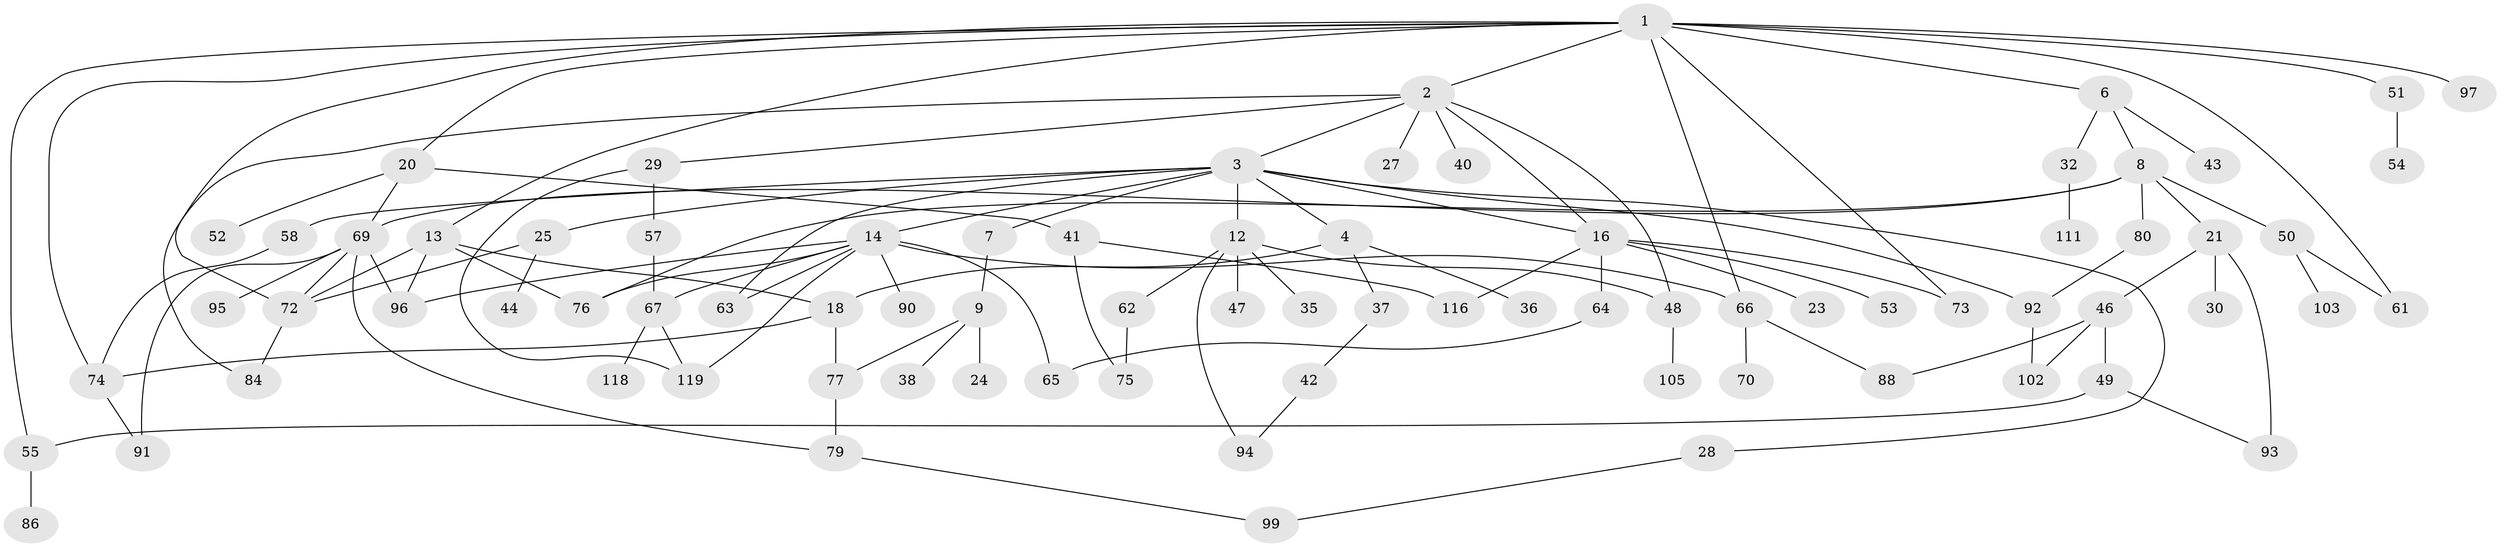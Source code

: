 // Generated by graph-tools (version 1.1) at 2025/23/03/03/25 07:23:31]
// undirected, 80 vertices, 113 edges
graph export_dot {
graph [start="1"]
  node [color=gray90,style=filled];
  1 [super="+83"];
  2 [super="+15"];
  3 [super="+5"];
  4 [super="+11"];
  6 [super="+17"];
  7;
  8 [super="+71"];
  9 [super="+10"];
  12 [super="+34"];
  13 [super="+19"];
  14 [super="+39"];
  16 [super="+33"];
  18 [super="+89"];
  20 [super="+22"];
  21 [super="+26"];
  23;
  24 [super="+82"];
  25 [super="+31"];
  27;
  28;
  29 [super="+45"];
  30;
  32;
  35;
  36;
  37 [super="+60"];
  38;
  40;
  41;
  42 [super="+107"];
  43;
  44 [super="+114"];
  46 [super="+81"];
  47;
  48 [super="+68"];
  49 [super="+56"];
  50 [super="+59"];
  51 [super="+115"];
  52 [super="+110"];
  53;
  54;
  55 [super="+85"];
  57;
  58 [super="+87"];
  61;
  62 [super="+108"];
  63 [super="+106"];
  64;
  65 [super="+117"];
  66 [super="+112"];
  67;
  69 [super="+78"];
  70;
  72 [super="+104"];
  73 [super="+109"];
  74 [super="+100"];
  75;
  76;
  77;
  79;
  80;
  84 [super="+120"];
  86;
  88;
  90;
  91;
  92 [super="+101"];
  93 [super="+98"];
  94;
  95;
  96 [super="+113"];
  97;
  99;
  102;
  103;
  105;
  111;
  116;
  118;
  119;
  1 -- 2;
  1 -- 6;
  1 -- 13;
  1 -- 20;
  1 -- 51;
  1 -- 61;
  1 -- 74;
  1 -- 66;
  1 -- 97;
  1 -- 72;
  1 -- 55;
  1 -- 73;
  2 -- 3;
  2 -- 16;
  2 -- 27;
  2 -- 29;
  2 -- 84;
  2 -- 40;
  2 -- 48;
  3 -- 4;
  3 -- 14;
  3 -- 25;
  3 -- 28;
  3 -- 58;
  3 -- 16;
  3 -- 7;
  3 -- 92;
  3 -- 12;
  3 -- 63;
  4 -- 36;
  4 -- 18;
  4 -- 37;
  6 -- 8;
  6 -- 43;
  6 -- 32;
  7 -- 9;
  8 -- 21;
  8 -- 50;
  8 -- 76;
  8 -- 80;
  8 -- 69;
  9 -- 24;
  9 -- 38;
  9 -- 77;
  12 -- 48;
  12 -- 35;
  12 -- 94;
  12 -- 62;
  12 -- 47;
  13 -- 72;
  13 -- 96;
  13 -- 18;
  13 -- 76;
  14 -- 63;
  14 -- 66;
  14 -- 67;
  14 -- 90;
  14 -- 119;
  14 -- 65 [weight=2];
  14 -- 76;
  14 -- 96;
  16 -- 23;
  16 -- 53;
  16 -- 73;
  16 -- 64;
  16 -- 116;
  18 -- 74;
  18 -- 77;
  20 -- 41;
  20 -- 69;
  20 -- 52;
  21 -- 46;
  21 -- 93 [weight=2];
  21 -- 30;
  25 -- 44;
  25 -- 72;
  28 -- 99;
  29 -- 57;
  29 -- 119;
  32 -- 111;
  37 -- 42;
  41 -- 75;
  41 -- 116;
  42 -- 94;
  46 -- 49;
  46 -- 88;
  46 -- 102;
  48 -- 105;
  49 -- 55;
  49 -- 93;
  50 -- 103;
  50 -- 61;
  51 -- 54;
  55 -- 86;
  57 -- 67;
  58 -- 74;
  62 -- 75;
  64 -- 65;
  66 -- 70;
  66 -- 88;
  67 -- 118;
  67 -- 119;
  69 -- 79;
  69 -- 95;
  69 -- 91;
  69 -- 72;
  69 -- 96;
  72 -- 84;
  74 -- 91;
  77 -- 79;
  79 -- 99;
  80 -- 92;
  92 -- 102;
}
